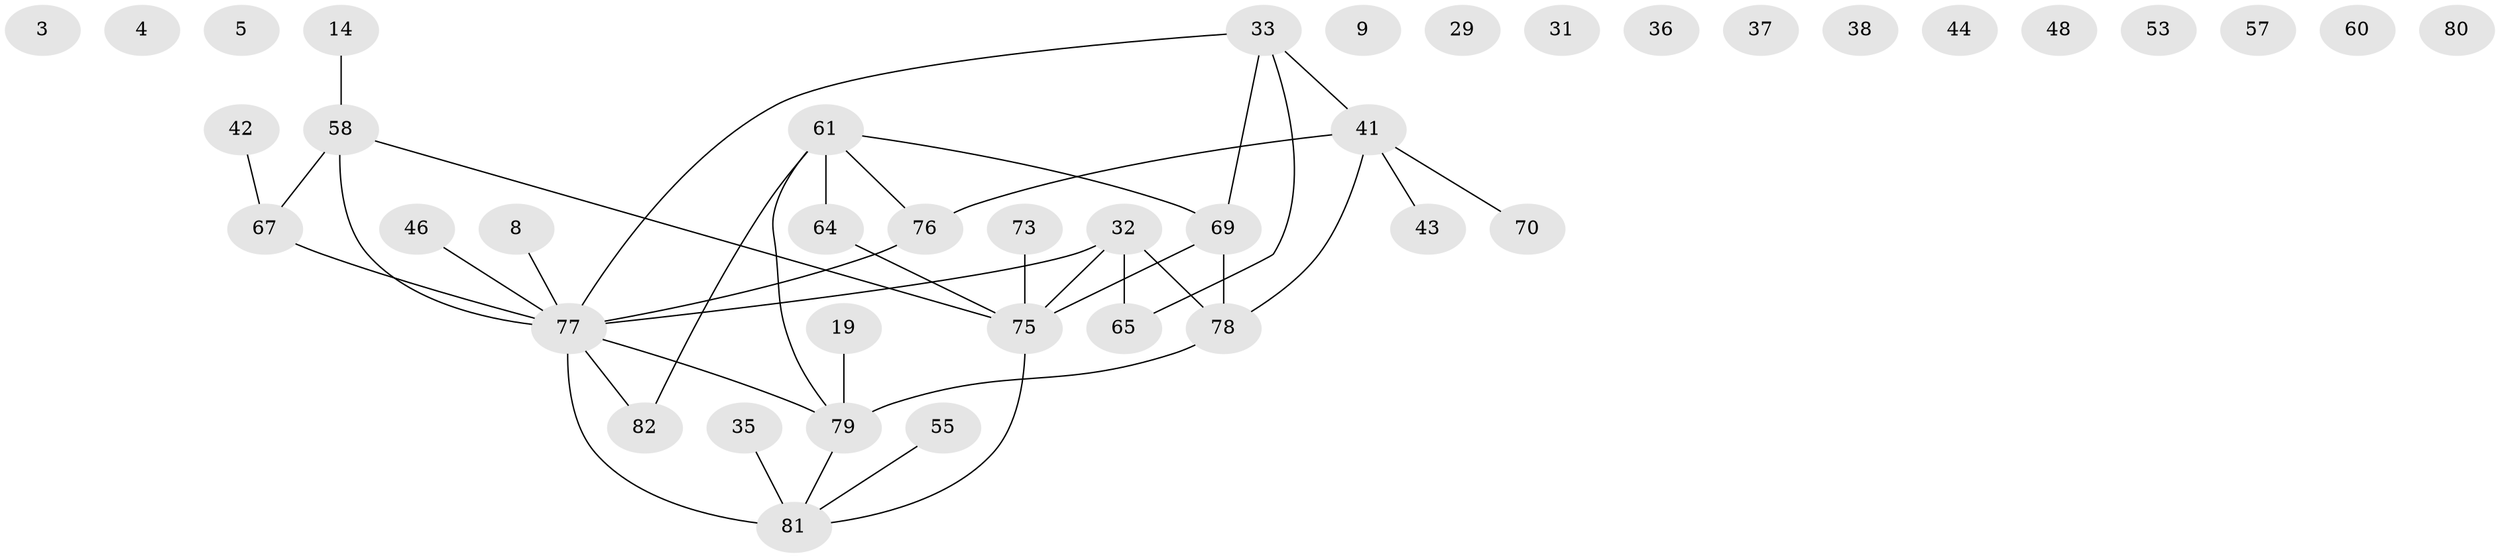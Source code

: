 // original degree distribution, {5: 0.13414634146341464, 2: 0.21951219512195122, 0: 0.18292682926829268, 1: 0.15853658536585366, 3: 0.21951219512195122, 4: 0.08536585365853659}
// Generated by graph-tools (version 1.1) at 2025/42/03/04/25 21:42:54]
// undirected, 41 vertices, 39 edges
graph export_dot {
graph [start="1"]
  node [color=gray90,style=filled];
  3;
  4;
  5;
  8;
  9;
  14;
  19;
  29;
  31;
  32 [super="+12"];
  33 [super="+15"];
  35;
  36;
  37;
  38;
  41 [super="+27"];
  42;
  43;
  44;
  46;
  48;
  53;
  55;
  57;
  58 [super="+20"];
  60;
  61 [super="+2+56"];
  64;
  65 [super="+28"];
  67 [super="+39"];
  69 [super="+49+40"];
  70 [super="+66"];
  73 [super="+34"];
  75 [super="+50+47"];
  76;
  77 [super="+59+74"];
  78;
  79 [super="+10+54+63"];
  80;
  81 [super="+21+68"];
  82 [super="+24+45"];
  8 -- 77;
  14 -- 58;
  19 -- 79;
  32 -- 65 [weight=2];
  32 -- 78;
  32 -- 75;
  32 -- 77;
  33 -- 65;
  33 -- 41 [weight=2];
  33 -- 69;
  33 -- 77 [weight=2];
  35 -- 81;
  41 -- 43;
  41 -- 70;
  41 -- 78 [weight=2];
  41 -- 76;
  42 -- 67;
  46 -- 77;
  55 -- 81;
  58 -- 67 [weight=2];
  58 -- 75;
  58 -- 77;
  61 -- 76;
  61 -- 82;
  61 -- 64;
  61 -- 79 [weight=2];
  61 -- 69 [weight=2];
  64 -- 75;
  67 -- 77;
  69 -- 75 [weight=2];
  69 -- 78;
  73 -- 75 [weight=2];
  75 -- 81 [weight=2];
  76 -- 77;
  77 -- 82;
  77 -- 81 [weight=3];
  77 -- 79 [weight=2];
  78 -- 79;
  79 -- 81;
}
